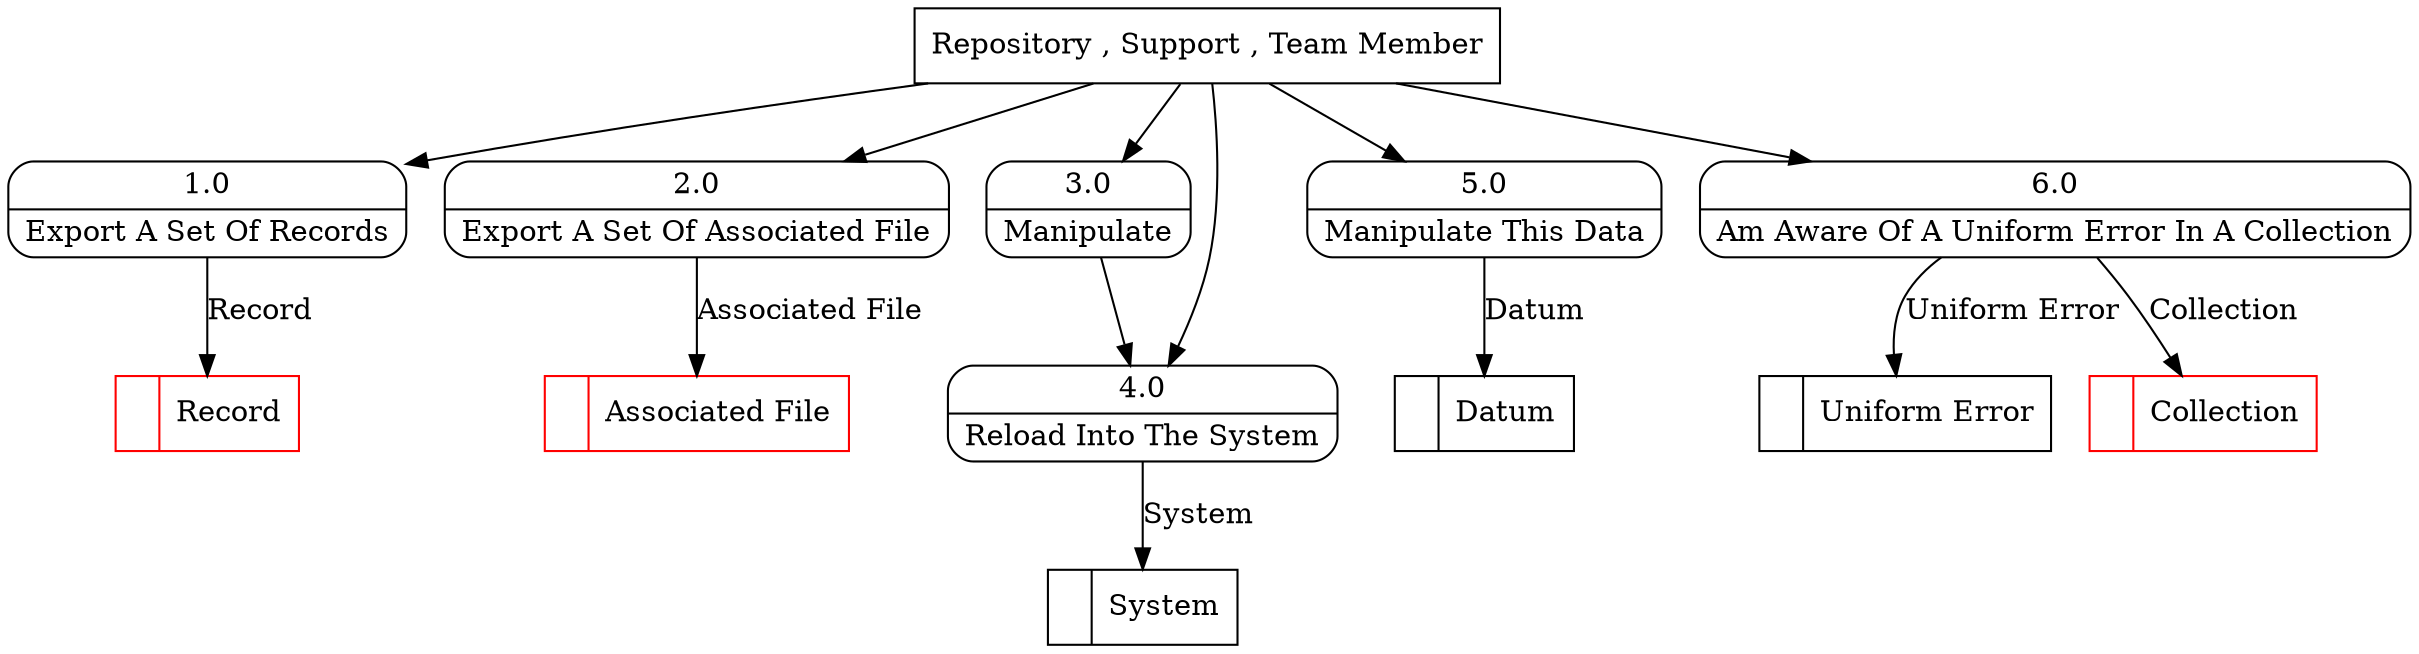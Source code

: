 digraph dfd2{ 
node[shape=record]
200 [label="<f0>  |<f1> Associated File " color=red];
201 [label="<f0>  |<f1> Record " color=red];
202 [label="<f0>  |<f1> System " ];
203 [label="<f0>  |<f1> Uniform Error " ];
204 [label="<f0>  |<f1> Datum " ];
205 [label="<f0>  |<f1> Collection " color=red];
206 [label="Repository , Support , Team Member" shape=box];
207 [label="{<f0> 1.0|<f1> Export A Set Of Records }" shape=Mrecord];
208 [label="{<f0> 2.0|<f1> Export A Set Of Associated File }" shape=Mrecord];
209 [label="{<f0> 3.0|<f1> Manipulate }" shape=Mrecord];
210 [label="{<f0> 4.0|<f1> Reload Into The System }" shape=Mrecord];
211 [label="{<f0> 5.0|<f1> Manipulate This Data }" shape=Mrecord];
212 [label="{<f0> 6.0|<f1> Am Aware Of A Uniform Error In A Collection }" shape=Mrecord];
206 -> 207
206 -> 208
206 -> 209
206 -> 210
206 -> 211
206 -> 212
207 -> 201 [label="Record"]
208 -> 200 [label="Associated File"]
209 -> 210
210 -> 202 [label="System"]
211 -> 204 [label="Datum"]
212 -> 203 [label="Uniform Error"]
212 -> 205 [label="Collection"]
}